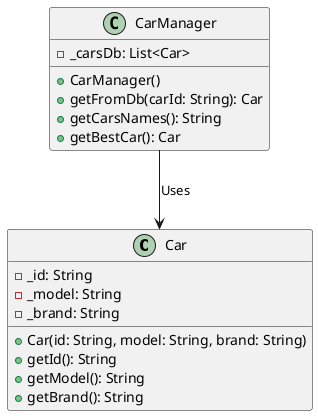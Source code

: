 @startuml Car

class Car {
  - _id: String
  - _model: String
  - _brand: String

  + Car(id: String, model: String, brand: String)
  + getId(): String
  + getModel(): String
  + getBrand(): String
}

class CarManager {
  - _carsDb: List<Car>

  + CarManager()
  + getFromDb(carId: String): Car
  + getCarsNames(): String
  + getBestCar(): Car
}

CarManager --> Car : Uses

@enduml
